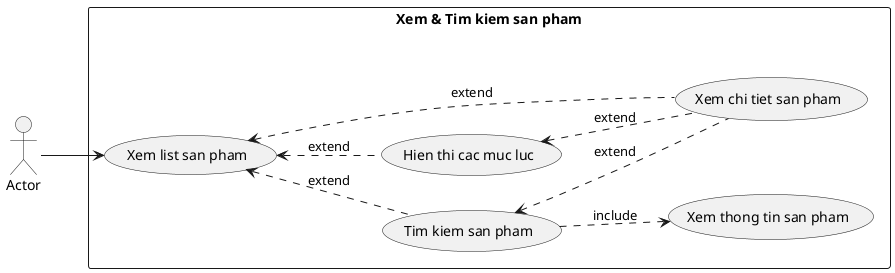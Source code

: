 @startuml
@startuml Xem&TimkiemSanpham

left to right direction

actor "Actor" as a


rectangle "Xem & Tim kiem san pham" {
  usecase "Xem list san pham" as UC1
  usecase "Tim kiem san pham" as UC2
  usecase "Xem thong tin san pham" as UC3
  usecase "Hien thi cac muc luc" as UC4
  usecase "Xem chi tiet san pham" as UC5
 
}

a --> UC1
UC1 <.. UC2: extend
UC1 <.. UC5: extend
UC1 <.. UC4: extend

UC2 ..> UC3: include
UC2 <.. UC5: extend

UC4 <.. UC5: extend


@enduml 